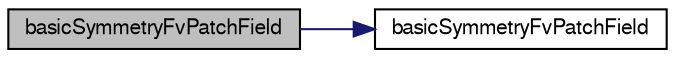 digraph "basicSymmetryFvPatchField"
{
  bgcolor="transparent";
  edge [fontname="FreeSans",fontsize="10",labelfontname="FreeSans",labelfontsize="10"];
  node [fontname="FreeSans",fontsize="10",shape=record];
  rankdir="LR";
  Node7 [label="basicSymmetryFvPatchField",height=0.2,width=0.4,color="black", fillcolor="grey75", style="filled", fontcolor="black"];
  Node7 -> Node8 [color="midnightblue",fontsize="10",style="solid",fontname="FreeSans"];
  Node8 [label="basicSymmetryFvPatchField",height=0.2,width=0.4,color="black",URL="$a21966.html#a49a657f1c1ff04ec6c1209ed4009e841",tooltip="Construct from patch and internal field. "];
}
